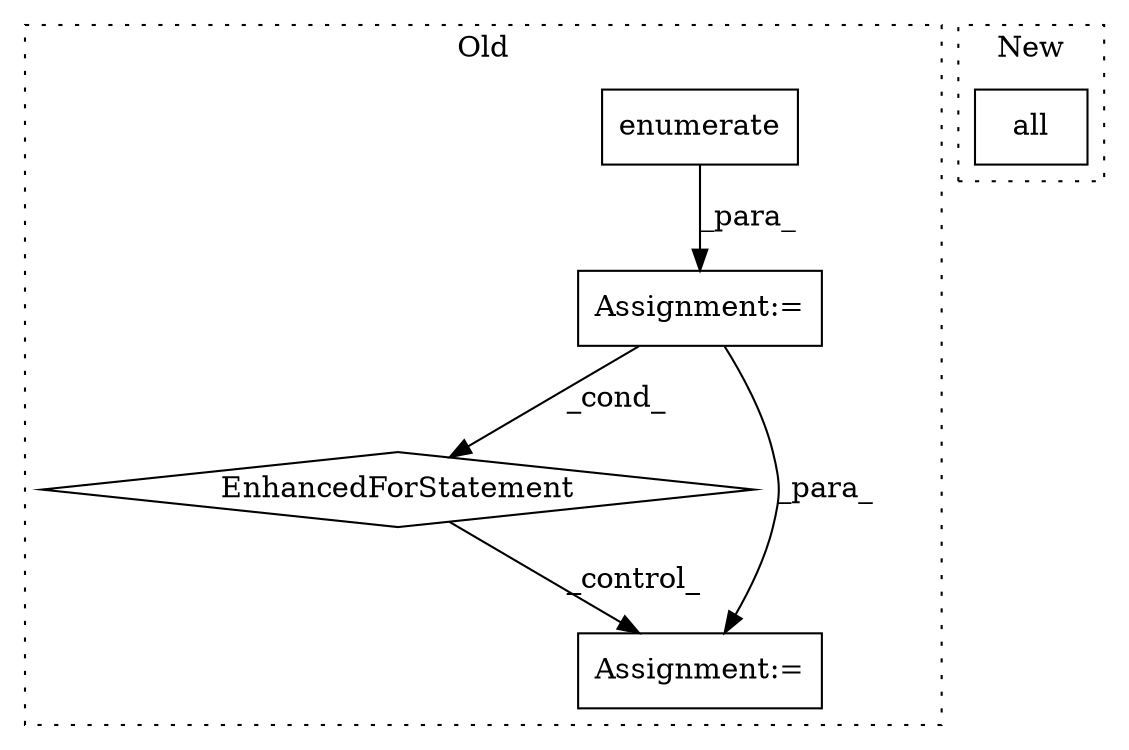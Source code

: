 digraph G {
subgraph cluster0 {
1 [label="enumerate" a="32" s="23296,23326" l="10,1" shape="box"];
3 [label="Assignment:=" a="7" s="23217,23327" l="71,2" shape="box"];
4 [label="EnhancedForStatement" a="70" s="23217,23327" l="71,2" shape="diamond"];
5 [label="Assignment:=" a="7" s="23486" l="1" shape="box"];
label = "Old";
style="dotted";
}
subgraph cluster1 {
2 [label="all" a="32" s="23501,23506" l="4,1" shape="box"];
label = "New";
style="dotted";
}
1 -> 3 [label="_para_"];
3 -> 4 [label="_cond_"];
3 -> 5 [label="_para_"];
4 -> 5 [label="_control_"];
}
